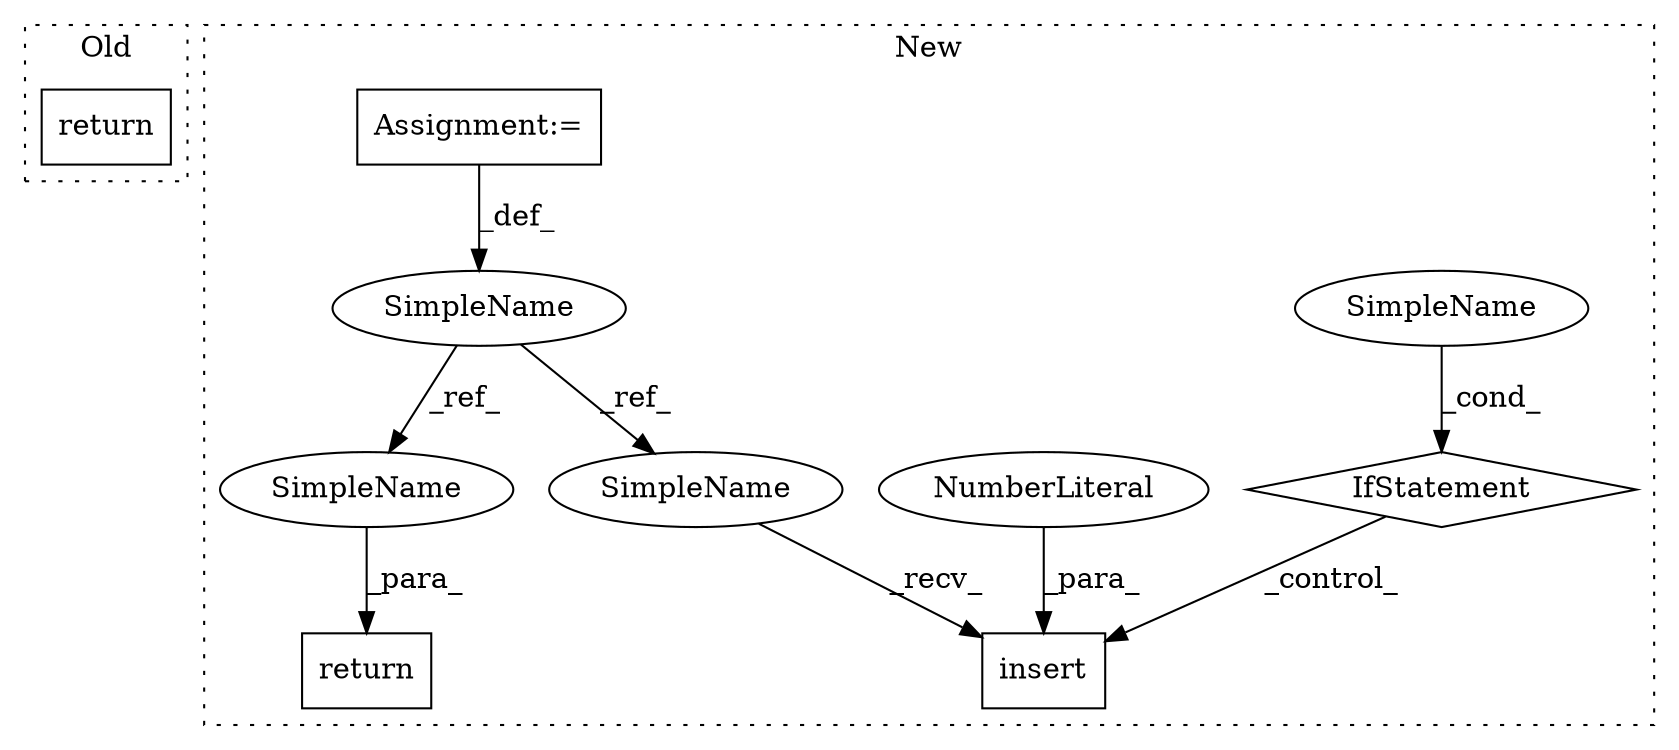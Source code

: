 digraph G {
subgraph cluster0 {
1 [label="return" a="41" s="710" l="7" shape="box"];
label = "Old";
style="dotted";
}
subgraph cluster1 {
2 [label="insert" a="32" s="1558,1584" l="7,1" shape="box"];
3 [label="NumberLiteral" a="34" s="1565" l="1" shape="ellipse"];
4 [label="Assignment:=" a="7" s="848" l="1" shape="box"];
5 [label="return" a="41" s="1605" l="7" shape="box"];
6 [label="SimpleName" a="42" s="844" l="4" shape="ellipse"];
7 [label="IfStatement" a="25" s="1536,1541" l="4,2" shape="diamond"];
8 [label="SimpleName" a="42" s="1553" l="4" shape="ellipse"];
9 [label="SimpleName" a="42" s="1612" l="4" shape="ellipse"];
10 [label="SimpleName" a="42" s="1540" l="1" shape="ellipse"];
label = "New";
style="dotted";
}
3 -> 2 [label="_para_"];
4 -> 6 [label="_def_"];
6 -> 8 [label="_ref_"];
6 -> 9 [label="_ref_"];
7 -> 2 [label="_control_"];
8 -> 2 [label="_recv_"];
9 -> 5 [label="_para_"];
10 -> 7 [label="_cond_"];
}